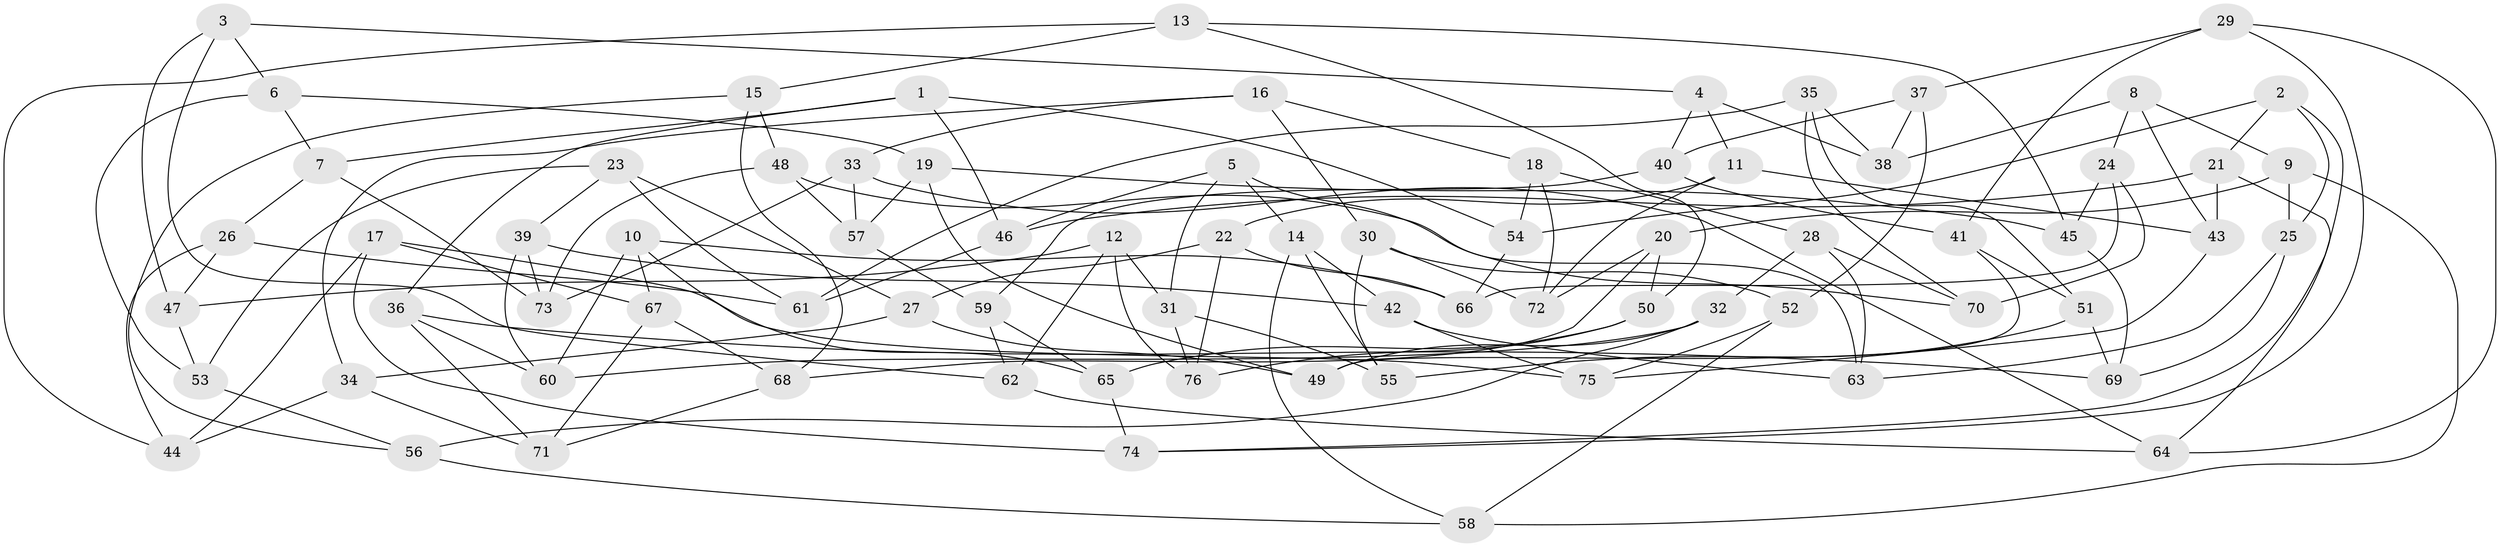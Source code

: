 // Generated by graph-tools (version 1.1) at 2025/38/03/09/25 02:38:13]
// undirected, 76 vertices, 152 edges
graph export_dot {
graph [start="1"]
  node [color=gray90,style=filled];
  1;
  2;
  3;
  4;
  5;
  6;
  7;
  8;
  9;
  10;
  11;
  12;
  13;
  14;
  15;
  16;
  17;
  18;
  19;
  20;
  21;
  22;
  23;
  24;
  25;
  26;
  27;
  28;
  29;
  30;
  31;
  32;
  33;
  34;
  35;
  36;
  37;
  38;
  39;
  40;
  41;
  42;
  43;
  44;
  45;
  46;
  47;
  48;
  49;
  50;
  51;
  52;
  53;
  54;
  55;
  56;
  57;
  58;
  59;
  60;
  61;
  62;
  63;
  64;
  65;
  66;
  67;
  68;
  69;
  70;
  71;
  72;
  73;
  74;
  75;
  76;
  1 -- 46;
  1 -- 7;
  1 -- 36;
  1 -- 54;
  2 -- 54;
  2 -- 74;
  2 -- 21;
  2 -- 25;
  3 -- 62;
  3 -- 6;
  3 -- 47;
  3 -- 4;
  4 -- 38;
  4 -- 11;
  4 -- 40;
  5 -- 46;
  5 -- 63;
  5 -- 31;
  5 -- 14;
  6 -- 53;
  6 -- 7;
  6 -- 19;
  7 -- 73;
  7 -- 26;
  8 -- 38;
  8 -- 9;
  8 -- 43;
  8 -- 24;
  9 -- 25;
  9 -- 20;
  9 -- 58;
  10 -- 65;
  10 -- 66;
  10 -- 67;
  10 -- 60;
  11 -- 22;
  11 -- 72;
  11 -- 43;
  12 -- 76;
  12 -- 62;
  12 -- 47;
  12 -- 31;
  13 -- 45;
  13 -- 50;
  13 -- 44;
  13 -- 15;
  14 -- 42;
  14 -- 58;
  14 -- 55;
  15 -- 56;
  15 -- 68;
  15 -- 48;
  16 -- 34;
  16 -- 33;
  16 -- 18;
  16 -- 30;
  17 -- 74;
  17 -- 44;
  17 -- 67;
  17 -- 75;
  18 -- 72;
  18 -- 28;
  18 -- 54;
  19 -- 49;
  19 -- 45;
  19 -- 57;
  20 -- 72;
  20 -- 50;
  20 -- 68;
  21 -- 64;
  21 -- 43;
  21 -- 46;
  22 -- 76;
  22 -- 66;
  22 -- 27;
  23 -- 27;
  23 -- 39;
  23 -- 61;
  23 -- 53;
  24 -- 70;
  24 -- 45;
  24 -- 66;
  25 -- 63;
  25 -- 69;
  26 -- 47;
  26 -- 44;
  26 -- 61;
  27 -- 34;
  27 -- 49;
  28 -- 32;
  28 -- 63;
  28 -- 70;
  29 -- 74;
  29 -- 41;
  29 -- 64;
  29 -- 37;
  30 -- 52;
  30 -- 55;
  30 -- 72;
  31 -- 55;
  31 -- 76;
  32 -- 49;
  32 -- 56;
  32 -- 60;
  33 -- 57;
  33 -- 64;
  33 -- 73;
  34 -- 44;
  34 -- 71;
  35 -- 70;
  35 -- 38;
  35 -- 51;
  35 -- 61;
  36 -- 60;
  36 -- 71;
  36 -- 69;
  37 -- 40;
  37 -- 52;
  37 -- 38;
  39 -- 73;
  39 -- 60;
  39 -- 42;
  40 -- 59;
  40 -- 41;
  41 -- 49;
  41 -- 51;
  42 -- 75;
  42 -- 63;
  43 -- 75;
  45 -- 69;
  46 -- 61;
  47 -- 53;
  48 -- 70;
  48 -- 57;
  48 -- 73;
  50 -- 65;
  50 -- 76;
  51 -- 55;
  51 -- 69;
  52 -- 58;
  52 -- 75;
  53 -- 56;
  54 -- 66;
  56 -- 58;
  57 -- 59;
  59 -- 65;
  59 -- 62;
  62 -- 64;
  65 -- 74;
  67 -- 68;
  67 -- 71;
  68 -- 71;
}
